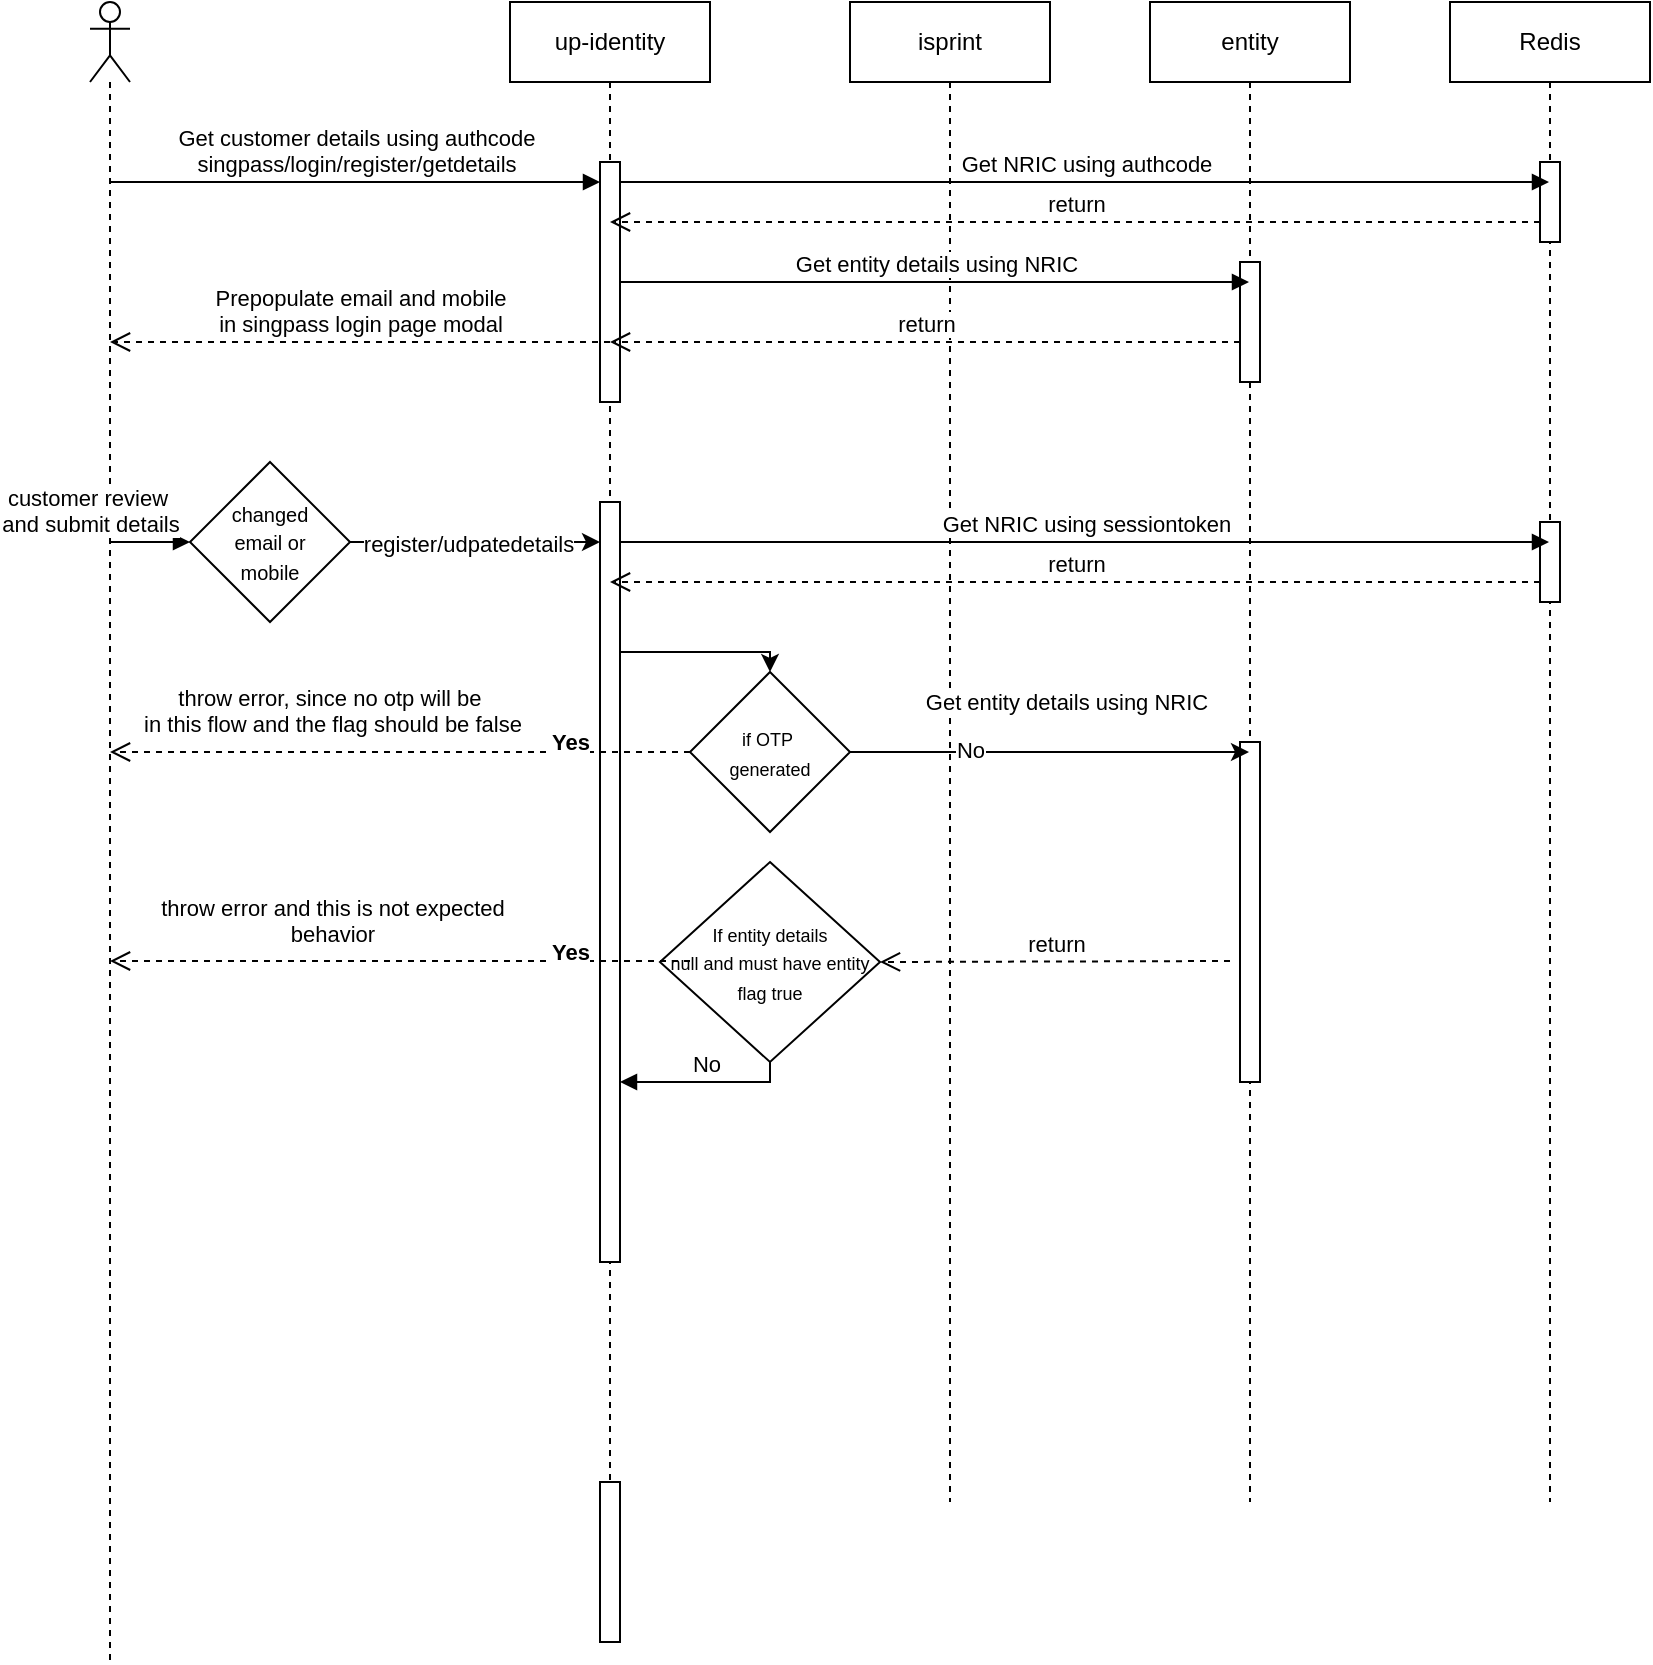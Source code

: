 <mxfile version="22.0.8" type="github">
  <diagram name="Page-1" id="CClTeOzFcM-MpxlsosYA">
    <mxGraphModel dx="1221" dy="623" grid="1" gridSize="10" guides="1" tooltips="1" connect="1" arrows="1" fold="1" page="1" pageScale="1" pageWidth="850" pageHeight="1100" math="0" shadow="0">
      <root>
        <mxCell id="0" />
        <mxCell id="1" parent="0" />
        <mxCell id="GykgwWgZM8A0xQCMrxdU-1" value="" style="shape=umlLifeline;perimeter=lifelinePerimeter;whiteSpace=wrap;html=1;container=1;dropTarget=0;collapsible=0;recursiveResize=0;outlineConnect=0;portConstraint=eastwest;newEdgeStyle={&quot;curved&quot;:0,&quot;rounded&quot;:0};participant=umlActor;" vertex="1" parent="1">
          <mxGeometry x="60" y="60" width="20" height="830" as="geometry" />
        </mxCell>
        <mxCell id="GykgwWgZM8A0xQCMrxdU-2" value="up-identity" style="shape=umlLifeline;perimeter=lifelinePerimeter;whiteSpace=wrap;html=1;container=1;dropTarget=0;collapsible=0;recursiveResize=0;outlineConnect=0;portConstraint=eastwest;newEdgeStyle={&quot;curved&quot;:0,&quot;rounded&quot;:0};" vertex="1" parent="1">
          <mxGeometry x="270" y="60" width="100" height="750" as="geometry" />
        </mxCell>
        <mxCell id="GykgwWgZM8A0xQCMrxdU-7" value="" style="html=1;points=[[0,0,0,0,5],[0,1,0,0,-5],[1,0,0,0,5],[1,1,0,0,-5]];perimeter=orthogonalPerimeter;outlineConnect=0;targetShapes=umlLifeline;portConstraint=eastwest;newEdgeStyle={&quot;curved&quot;:0,&quot;rounded&quot;:0};" vertex="1" parent="GykgwWgZM8A0xQCMrxdU-2">
          <mxGeometry x="45" y="250" width="10" height="380" as="geometry" />
        </mxCell>
        <mxCell id="GykgwWgZM8A0xQCMrxdU-11" value="" style="html=1;points=[[0,0,0,0,5],[0,1,0,0,-5],[1,0,0,0,5],[1,1,0,0,-5]];perimeter=orthogonalPerimeter;outlineConnect=0;targetShapes=umlLifeline;portConstraint=eastwest;newEdgeStyle={&quot;curved&quot;:0,&quot;rounded&quot;:0};" vertex="1" parent="GykgwWgZM8A0xQCMrxdU-2">
          <mxGeometry x="45" y="80" width="10" height="120" as="geometry" />
        </mxCell>
        <mxCell id="GykgwWgZM8A0xQCMrxdU-3" value="isprint" style="shape=umlLifeline;perimeter=lifelinePerimeter;whiteSpace=wrap;html=1;container=1;dropTarget=0;collapsible=0;recursiveResize=0;outlineConnect=0;portConstraint=eastwest;newEdgeStyle={&quot;curved&quot;:0,&quot;rounded&quot;:0};" vertex="1" parent="1">
          <mxGeometry x="440" y="60" width="100" height="750" as="geometry" />
        </mxCell>
        <mxCell id="GykgwWgZM8A0xQCMrxdU-4" value="entity" style="shape=umlLifeline;perimeter=lifelinePerimeter;whiteSpace=wrap;html=1;container=1;dropTarget=0;collapsible=0;recursiveResize=0;outlineConnect=0;portConstraint=eastwest;newEdgeStyle={&quot;curved&quot;:0,&quot;rounded&quot;:0};" vertex="1" parent="1">
          <mxGeometry x="590" y="60" width="100" height="750" as="geometry" />
        </mxCell>
        <mxCell id="GykgwWgZM8A0xQCMrxdU-9" value="" style="html=1;points=[[0,0,0,0,5],[0,1,0,0,-5],[1,0,0,0,5],[1,1,0,0,-5]];perimeter=orthogonalPerimeter;outlineConnect=0;targetShapes=umlLifeline;portConstraint=eastwest;newEdgeStyle={&quot;curved&quot;:0,&quot;rounded&quot;:0};" vertex="1" parent="GykgwWgZM8A0xQCMrxdU-4">
          <mxGeometry x="45" y="130" width="10" height="60" as="geometry" />
        </mxCell>
        <mxCell id="GykgwWgZM8A0xQCMrxdU-49" value="" style="html=1;points=[[0,0,0,0,5],[0,1,0,0,-5],[1,0,0,0,5],[1,1,0,0,-5]];perimeter=orthogonalPerimeter;outlineConnect=0;targetShapes=umlLifeline;portConstraint=eastwest;newEdgeStyle={&quot;curved&quot;:0,&quot;rounded&quot;:0};" vertex="1" parent="GykgwWgZM8A0xQCMrxdU-4">
          <mxGeometry x="45" y="370" width="10" height="170" as="geometry" />
        </mxCell>
        <mxCell id="GykgwWgZM8A0xQCMrxdU-5" value="Redis" style="shape=umlLifeline;perimeter=lifelinePerimeter;whiteSpace=wrap;html=1;container=1;dropTarget=0;collapsible=0;recursiveResize=0;outlineConnect=0;portConstraint=eastwest;newEdgeStyle={&quot;curved&quot;:0,&quot;rounded&quot;:0};" vertex="1" parent="1">
          <mxGeometry x="740" y="60" width="100" height="750" as="geometry" />
        </mxCell>
        <mxCell id="GykgwWgZM8A0xQCMrxdU-15" value="" style="html=1;points=[[0,0,0,0,5],[0,1,0,0,-5],[1,0,0,0,5],[1,1,0,0,-5]];perimeter=orthogonalPerimeter;outlineConnect=0;targetShapes=umlLifeline;portConstraint=eastwest;newEdgeStyle={&quot;curved&quot;:0,&quot;rounded&quot;:0};" vertex="1" parent="GykgwWgZM8A0xQCMrxdU-5">
          <mxGeometry x="45" y="80" width="10" height="40" as="geometry" />
        </mxCell>
        <mxCell id="GykgwWgZM8A0xQCMrxdU-6" value="customer review&amp;nbsp;&lt;br&gt;and submit details&lt;br&gt;" style="html=1;verticalAlign=bottom;endArrow=block;curved=0;rounded=0;" edge="1" parent="1" target="GykgwWgZM8A0xQCMrxdU-22">
          <mxGeometry x="-1" y="-10" width="80" relative="1" as="geometry">
            <mxPoint x="70" y="330" as="sourcePoint" />
            <mxPoint x="150" y="330" as="targetPoint" />
            <mxPoint x="-10" y="-10" as="offset" />
          </mxGeometry>
        </mxCell>
        <mxCell id="GykgwWgZM8A0xQCMrxdU-12" value="Get customer details using authcode&lt;br&gt;singpass/login/register/getdetails" style="html=1;verticalAlign=bottom;endArrow=block;curved=0;rounded=0;" edge="1" parent="1" target="GykgwWgZM8A0xQCMrxdU-11">
          <mxGeometry x="0.004" width="80" relative="1" as="geometry">
            <mxPoint x="70" y="150" as="sourcePoint" />
            <mxPoint x="305" y="150" as="targetPoint" />
            <mxPoint as="offset" />
          </mxGeometry>
        </mxCell>
        <mxCell id="GykgwWgZM8A0xQCMrxdU-14" value="Get NRIC using authcode" style="html=1;verticalAlign=bottom;endArrow=block;curved=0;rounded=0;" edge="1" parent="1">
          <mxGeometry x="0.004" width="80" relative="1" as="geometry">
            <mxPoint x="325" y="150" as="sourcePoint" />
            <mxPoint x="789.5" y="150" as="targetPoint" />
            <mxPoint as="offset" />
          </mxGeometry>
        </mxCell>
        <mxCell id="GykgwWgZM8A0xQCMrxdU-16" value="return" style="html=1;verticalAlign=bottom;endArrow=open;dashed=1;endSize=8;curved=0;rounded=0;" edge="1" parent="1">
          <mxGeometry relative="1" as="geometry">
            <mxPoint x="785" y="170" as="sourcePoint" />
            <mxPoint x="320" y="170" as="targetPoint" />
          </mxGeometry>
        </mxCell>
        <mxCell id="GykgwWgZM8A0xQCMrxdU-18" value="Get entity details using NRIC" style="html=1;verticalAlign=bottom;endArrow=block;curved=0;rounded=0;" edge="1" parent="1" source="GykgwWgZM8A0xQCMrxdU-11" target="GykgwWgZM8A0xQCMrxdU-4">
          <mxGeometry x="0.004" width="80" relative="1" as="geometry">
            <mxPoint x="340" y="210" as="sourcePoint" />
            <mxPoint x="784.5" y="210" as="targetPoint" />
            <mxPoint as="offset" />
          </mxGeometry>
        </mxCell>
        <mxCell id="GykgwWgZM8A0xQCMrxdU-19" value="return" style="html=1;verticalAlign=bottom;endArrow=open;dashed=1;endSize=8;curved=0;rounded=0;" edge="1" parent="1" source="GykgwWgZM8A0xQCMrxdU-9">
          <mxGeometry relative="1" as="geometry">
            <mxPoint x="600" y="230" as="sourcePoint" />
            <mxPoint x="320" y="230" as="targetPoint" />
          </mxGeometry>
        </mxCell>
        <mxCell id="GykgwWgZM8A0xQCMrxdU-20" value="Prepopulate email and mobile&lt;br&gt;in singpass login page modal" style="html=1;verticalAlign=bottom;endArrow=open;dashed=1;endSize=8;curved=0;rounded=0;" edge="1" parent="1" target="GykgwWgZM8A0xQCMrxdU-1">
          <mxGeometry relative="1" as="geometry">
            <mxPoint x="320" y="230" as="sourcePoint" />
            <mxPoint x="230" y="230" as="targetPoint" />
          </mxGeometry>
        </mxCell>
        <mxCell id="GykgwWgZM8A0xQCMrxdU-23" style="rounded=0;orthogonalLoop=1;jettySize=auto;html=1;exitX=1;exitY=0.5;exitDx=0;exitDy=0;" edge="1" parent="1" source="GykgwWgZM8A0xQCMrxdU-22" target="GykgwWgZM8A0xQCMrxdU-7">
          <mxGeometry relative="1" as="geometry" />
        </mxCell>
        <mxCell id="GykgwWgZM8A0xQCMrxdU-31" value="register/udpatedetails" style="edgeLabel;html=1;align=center;verticalAlign=middle;resizable=0;points=[];" vertex="1" connectable="0" parent="GykgwWgZM8A0xQCMrxdU-23">
          <mxGeometry x="-0.056" y="-1" relative="1" as="geometry">
            <mxPoint as="offset" />
          </mxGeometry>
        </mxCell>
        <mxCell id="GykgwWgZM8A0xQCMrxdU-22" value="&lt;font style=&quot;font-size: 10px;&quot;&gt;changed &lt;br&gt;email or &lt;br&gt;mobile&lt;/font&gt;" style="rhombus;whiteSpace=wrap;html=1;" vertex="1" parent="1">
          <mxGeometry x="110" y="290" width="80" height="80" as="geometry" />
        </mxCell>
        <mxCell id="GykgwWgZM8A0xQCMrxdU-42" value="" style="html=1;points=[[0,0,0,0,5],[0,1,0,0,-5],[1,0,0,0,5],[1,1,0,0,-5]];perimeter=orthogonalPerimeter;outlineConnect=0;targetShapes=umlLifeline;portConstraint=eastwest;newEdgeStyle={&quot;curved&quot;:0,&quot;rounded&quot;:0};" vertex="1" parent="1">
          <mxGeometry x="785" y="320" width="10" height="40" as="geometry" />
        </mxCell>
        <mxCell id="GykgwWgZM8A0xQCMrxdU-43" value="Get NRIC using sessiontoken" style="html=1;verticalAlign=bottom;endArrow=block;curved=0;rounded=0;" edge="1" parent="1">
          <mxGeometry x="0.004" width="80" relative="1" as="geometry">
            <mxPoint x="325" y="330" as="sourcePoint" />
            <mxPoint x="789.5" y="330" as="targetPoint" />
            <mxPoint as="offset" />
          </mxGeometry>
        </mxCell>
        <mxCell id="GykgwWgZM8A0xQCMrxdU-44" value="return" style="html=1;verticalAlign=bottom;endArrow=open;dashed=1;endSize=8;curved=0;rounded=0;" edge="1" parent="1">
          <mxGeometry relative="1" as="geometry">
            <mxPoint x="785" y="350" as="sourcePoint" />
            <mxPoint x="320" y="350" as="targetPoint" />
          </mxGeometry>
        </mxCell>
        <mxCell id="GykgwWgZM8A0xQCMrxdU-50" style="edgeStyle=orthogonalEdgeStyle;rounded=0;orthogonalLoop=1;jettySize=auto;html=1;exitX=1;exitY=0.5;exitDx=0;exitDy=0;" edge="1" parent="1" source="GykgwWgZM8A0xQCMrxdU-45" target="GykgwWgZM8A0xQCMrxdU-4">
          <mxGeometry relative="1" as="geometry" />
        </mxCell>
        <mxCell id="GykgwWgZM8A0xQCMrxdU-51" value="No" style="edgeLabel;html=1;align=center;verticalAlign=middle;resizable=0;points=[];" vertex="1" connectable="0" parent="GykgwWgZM8A0xQCMrxdU-50">
          <mxGeometry x="-0.399" y="1" relative="1" as="geometry">
            <mxPoint as="offset" />
          </mxGeometry>
        </mxCell>
        <mxCell id="GykgwWgZM8A0xQCMrxdU-52" value="Get entity details using NRIC" style="edgeLabel;html=1;align=center;verticalAlign=middle;resizable=0;points=[];" vertex="1" connectable="0" parent="GykgwWgZM8A0xQCMrxdU-50">
          <mxGeometry x="0.083" y="-3" relative="1" as="geometry">
            <mxPoint y="-28" as="offset" />
          </mxGeometry>
        </mxCell>
        <mxCell id="GykgwWgZM8A0xQCMrxdU-45" value="&lt;font style=&quot;font-size: 9px;&quot;&gt;if OTP&amp;nbsp;&lt;br&gt;generated&lt;/font&gt;" style="rhombus;whiteSpace=wrap;html=1;" vertex="1" parent="1">
          <mxGeometry x="360" y="395" width="80" height="80" as="geometry" />
        </mxCell>
        <mxCell id="GykgwWgZM8A0xQCMrxdU-46" value="" style="endArrow=classic;html=1;rounded=0;entryX=0.5;entryY=0;entryDx=0;entryDy=0;edgeStyle=orthogonalEdgeStyle;" edge="1" parent="1" source="GykgwWgZM8A0xQCMrxdU-7" target="GykgwWgZM8A0xQCMrxdU-45">
          <mxGeometry width="50" height="50" relative="1" as="geometry">
            <mxPoint x="400" y="330" as="sourcePoint" />
            <mxPoint x="450" y="280" as="targetPoint" />
            <Array as="points">
              <mxPoint x="400" y="385" />
            </Array>
          </mxGeometry>
        </mxCell>
        <mxCell id="GykgwWgZM8A0xQCMrxdU-25" value="" style="html=1;points=[[0,0,0,0,5],[0,1,0,0,-5],[1,0,0,0,5],[1,1,0,0,-5]];perimeter=orthogonalPerimeter;outlineConnect=0;targetShapes=umlLifeline;portConstraint=eastwest;newEdgeStyle={&quot;curved&quot;:0,&quot;rounded&quot;:0};" vertex="1" parent="1">
          <mxGeometry x="315" y="800" width="10" height="80" as="geometry" />
        </mxCell>
        <mxCell id="GykgwWgZM8A0xQCMrxdU-47" value="throw error, since no otp will be&amp;nbsp;&lt;br&gt;in this flow and the flag should be false" style="html=1;verticalAlign=bottom;endArrow=open;dashed=1;endSize=8;curved=0;rounded=0;exitX=0;exitY=0.5;exitDx=0;exitDy=0;" edge="1" parent="1" source="GykgwWgZM8A0xQCMrxdU-45" target="GykgwWgZM8A0xQCMrxdU-1">
          <mxGeometry x="0.239" y="-5" relative="1" as="geometry">
            <mxPoint x="380" y="460" as="sourcePoint" />
            <mxPoint x="300" y="460" as="targetPoint" />
            <mxPoint as="offset" />
          </mxGeometry>
        </mxCell>
        <mxCell id="GykgwWgZM8A0xQCMrxdU-48" value="&lt;b&gt;Yes&lt;/b&gt;" style="edgeLabel;html=1;align=center;verticalAlign=middle;resizable=0;points=[];" vertex="1" connectable="0" parent="GykgwWgZM8A0xQCMrxdU-47">
          <mxGeometry x="-0.722" y="1" relative="1" as="geometry">
            <mxPoint x="-20" y="-6" as="offset" />
          </mxGeometry>
        </mxCell>
        <mxCell id="GykgwWgZM8A0xQCMrxdU-53" value="&lt;font style=&quot;font-size: 9px;&quot;&gt;If entity details&lt;br&gt;null and must have entity flag true&lt;/font&gt;" style="rhombus;whiteSpace=wrap;html=1;" vertex="1" parent="1">
          <mxGeometry x="345" y="490" width="110" height="100" as="geometry" />
        </mxCell>
        <mxCell id="GykgwWgZM8A0xQCMrxdU-54" value="return" style="html=1;verticalAlign=bottom;endArrow=open;dashed=1;endSize=8;curved=0;rounded=0;entryX=1;entryY=0.5;entryDx=0;entryDy=0;" edge="1" parent="1" target="GykgwWgZM8A0xQCMrxdU-53">
          <mxGeometry relative="1" as="geometry">
            <mxPoint x="630" y="539.5" as="sourcePoint" />
            <mxPoint x="550" y="539.5" as="targetPoint" />
          </mxGeometry>
        </mxCell>
        <mxCell id="GykgwWgZM8A0xQCMrxdU-55" value="throw error and this is not expected&lt;br&gt;behavior" style="html=1;verticalAlign=bottom;endArrow=open;dashed=1;endSize=8;curved=0;rounded=0;exitX=0;exitY=0.5;exitDx=0;exitDy=0;" edge="1" parent="1">
          <mxGeometry x="0.239" y="-5" relative="1" as="geometry">
            <mxPoint x="360" y="539.5" as="sourcePoint" />
            <mxPoint x="70" y="539.5" as="targetPoint" />
            <mxPoint as="offset" />
          </mxGeometry>
        </mxCell>
        <mxCell id="GykgwWgZM8A0xQCMrxdU-56" value="&lt;b&gt;Yes&lt;/b&gt;" style="edgeLabel;html=1;align=center;verticalAlign=middle;resizable=0;points=[];" vertex="1" connectable="0" parent="GykgwWgZM8A0xQCMrxdU-55">
          <mxGeometry x="-0.722" y="1" relative="1" as="geometry">
            <mxPoint x="-20" y="-6" as="offset" />
          </mxGeometry>
        </mxCell>
        <mxCell id="GykgwWgZM8A0xQCMrxdU-58" value="No" style="html=1;verticalAlign=bottom;endArrow=block;rounded=0;exitX=0.5;exitY=1;exitDx=0;exitDy=0;edgeStyle=orthogonalEdgeStyle;" edge="1" parent="1" source="GykgwWgZM8A0xQCMrxdU-53" target="GykgwWgZM8A0xQCMrxdU-7">
          <mxGeometry width="80" relative="1" as="geometry">
            <mxPoint x="390" y="630" as="sourcePoint" />
            <mxPoint x="340" y="580" as="targetPoint" />
            <Array as="points">
              <mxPoint x="400" y="600" />
            </Array>
          </mxGeometry>
        </mxCell>
      </root>
    </mxGraphModel>
  </diagram>
</mxfile>
